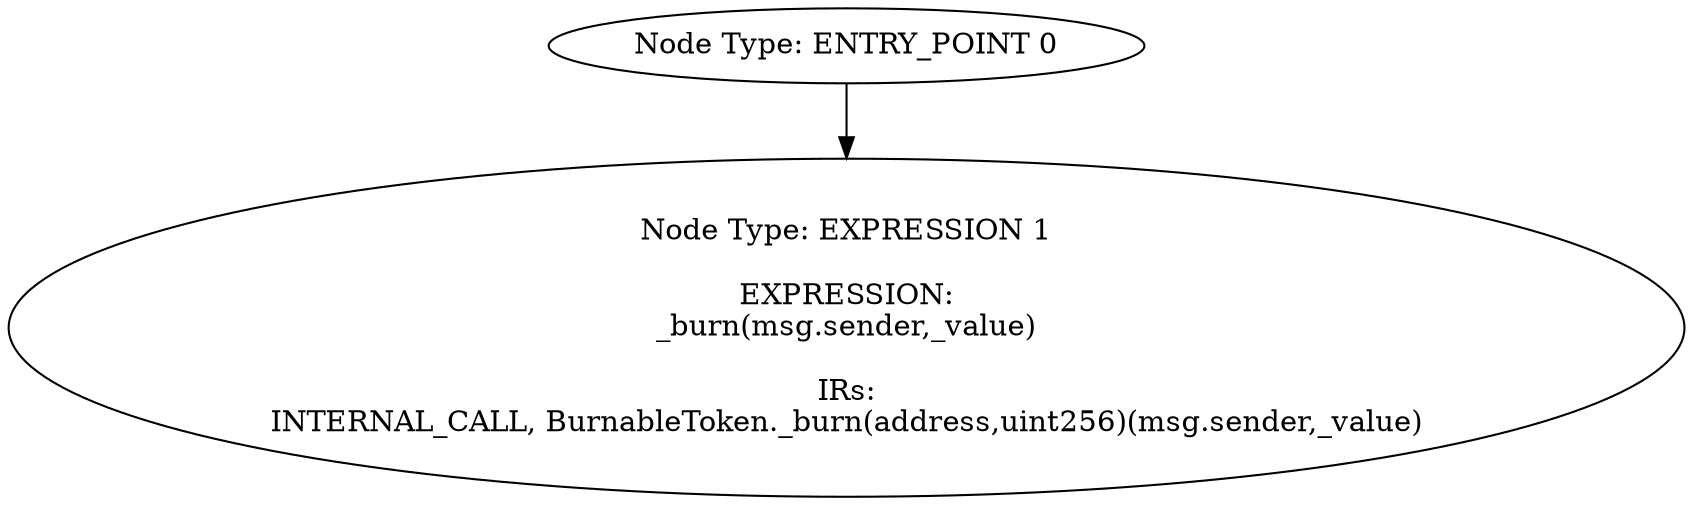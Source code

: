 digraph{
0[label="Node Type: ENTRY_POINT 0
"];
0->1;
1[label="Node Type: EXPRESSION 1

EXPRESSION:
_burn(msg.sender,_value)

IRs:
INTERNAL_CALL, BurnableToken._burn(address,uint256)(msg.sender,_value)"];
}
